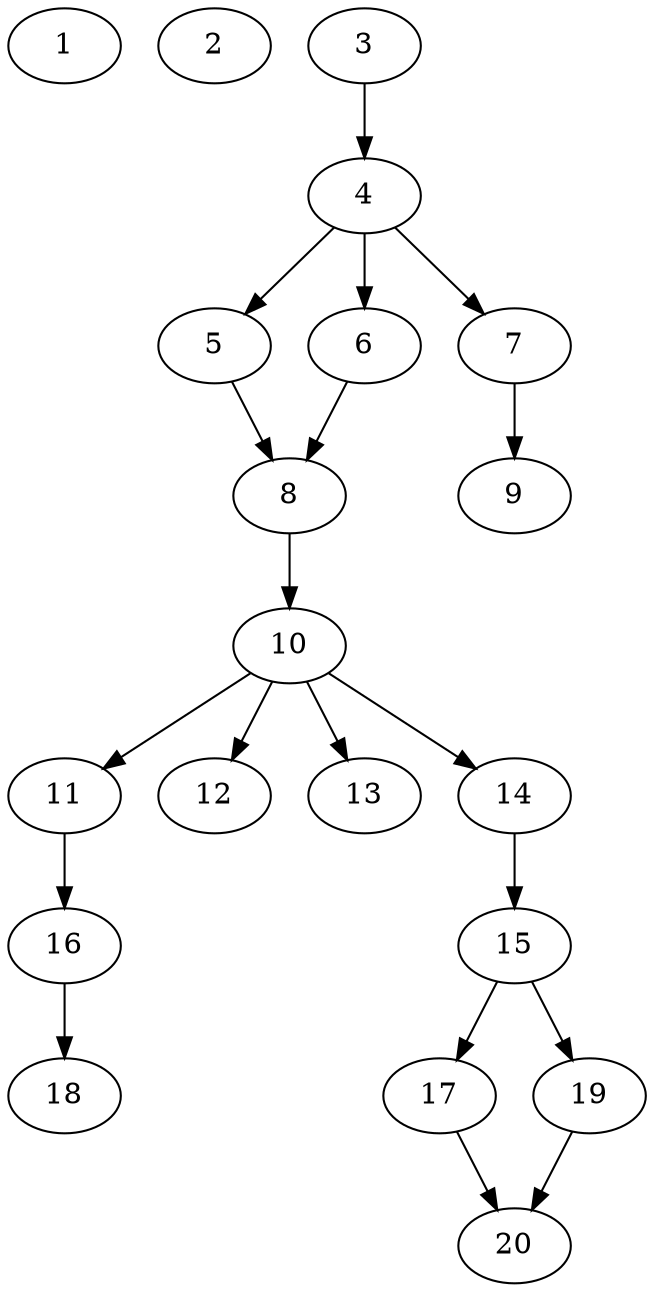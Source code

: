 // DAG automatically generated by daggen at Sat Jul 27 15:35:52 2019
// ./daggen --dot -n 20 --ccr 0.3 --fat 0.4 --regular 0.5 --density 0.6 --mindata 5242880 --maxdata 52428800 
digraph G {
  1 [size="19821227", alpha="0.11", expect_size="5946368"] 
  2 [size="45711360", alpha="0.14", expect_size="13713408"] 
  3 [size="87063893", alpha="0.14", expect_size="26119168"] 
  3 -> 4 [size ="26119168"]
  4 [size="93511680", alpha="0.12", expect_size="28053504"] 
  4 -> 5 [size ="28053504"]
  4 -> 6 [size ="28053504"]
  4 -> 7 [size ="28053504"]
  5 [size="147391147", alpha="0.15", expect_size="44217344"] 
  5 -> 8 [size ="44217344"]
  6 [size="51186347", alpha="0.07", expect_size="15355904"] 
  6 -> 8 [size ="15355904"]
  7 [size="169673387", alpha="0.10", expect_size="50902016"] 
  7 -> 9 [size ="50902016"]
  8 [size="154900480", alpha="0.13", expect_size="46470144"] 
  8 -> 10 [size ="46470144"]
  9 [size="94433280", alpha="0.15", expect_size="28329984"] 
  10 [size="90890240", alpha="0.09", expect_size="27267072"] 
  10 -> 11 [size ="27267072"]
  10 -> 12 [size ="27267072"]
  10 -> 13 [size ="27267072"]
  10 -> 14 [size ="27267072"]
  11 [size="150285653", alpha="0.00", expect_size="45085696"] 
  11 -> 16 [size ="45085696"]
  12 [size="81319253", alpha="0.03", expect_size="24395776"] 
  13 [size="36007253", alpha="0.02", expect_size="10802176"] 
  14 [size="148179627", alpha="0.02", expect_size="44453888"] 
  14 -> 15 [size ="44453888"]
  15 [size="87019520", alpha="0.04", expect_size="26105856"] 
  15 -> 17 [size ="26105856"]
  15 -> 19 [size ="26105856"]
  16 [size="46284800", alpha="0.01", expect_size="13885440"] 
  16 -> 18 [size ="13885440"]
  17 [size="104523093", alpha="0.04", expect_size="31356928"] 
  17 -> 20 [size ="31356928"]
  18 [size="28238507", alpha="0.01", expect_size="8471552"] 
  19 [size="131430400", alpha="0.04", expect_size="39429120"] 
  19 -> 20 [size ="39429120"]
  20 [size="95109120", alpha="0.13", expect_size="28532736"] 
}
